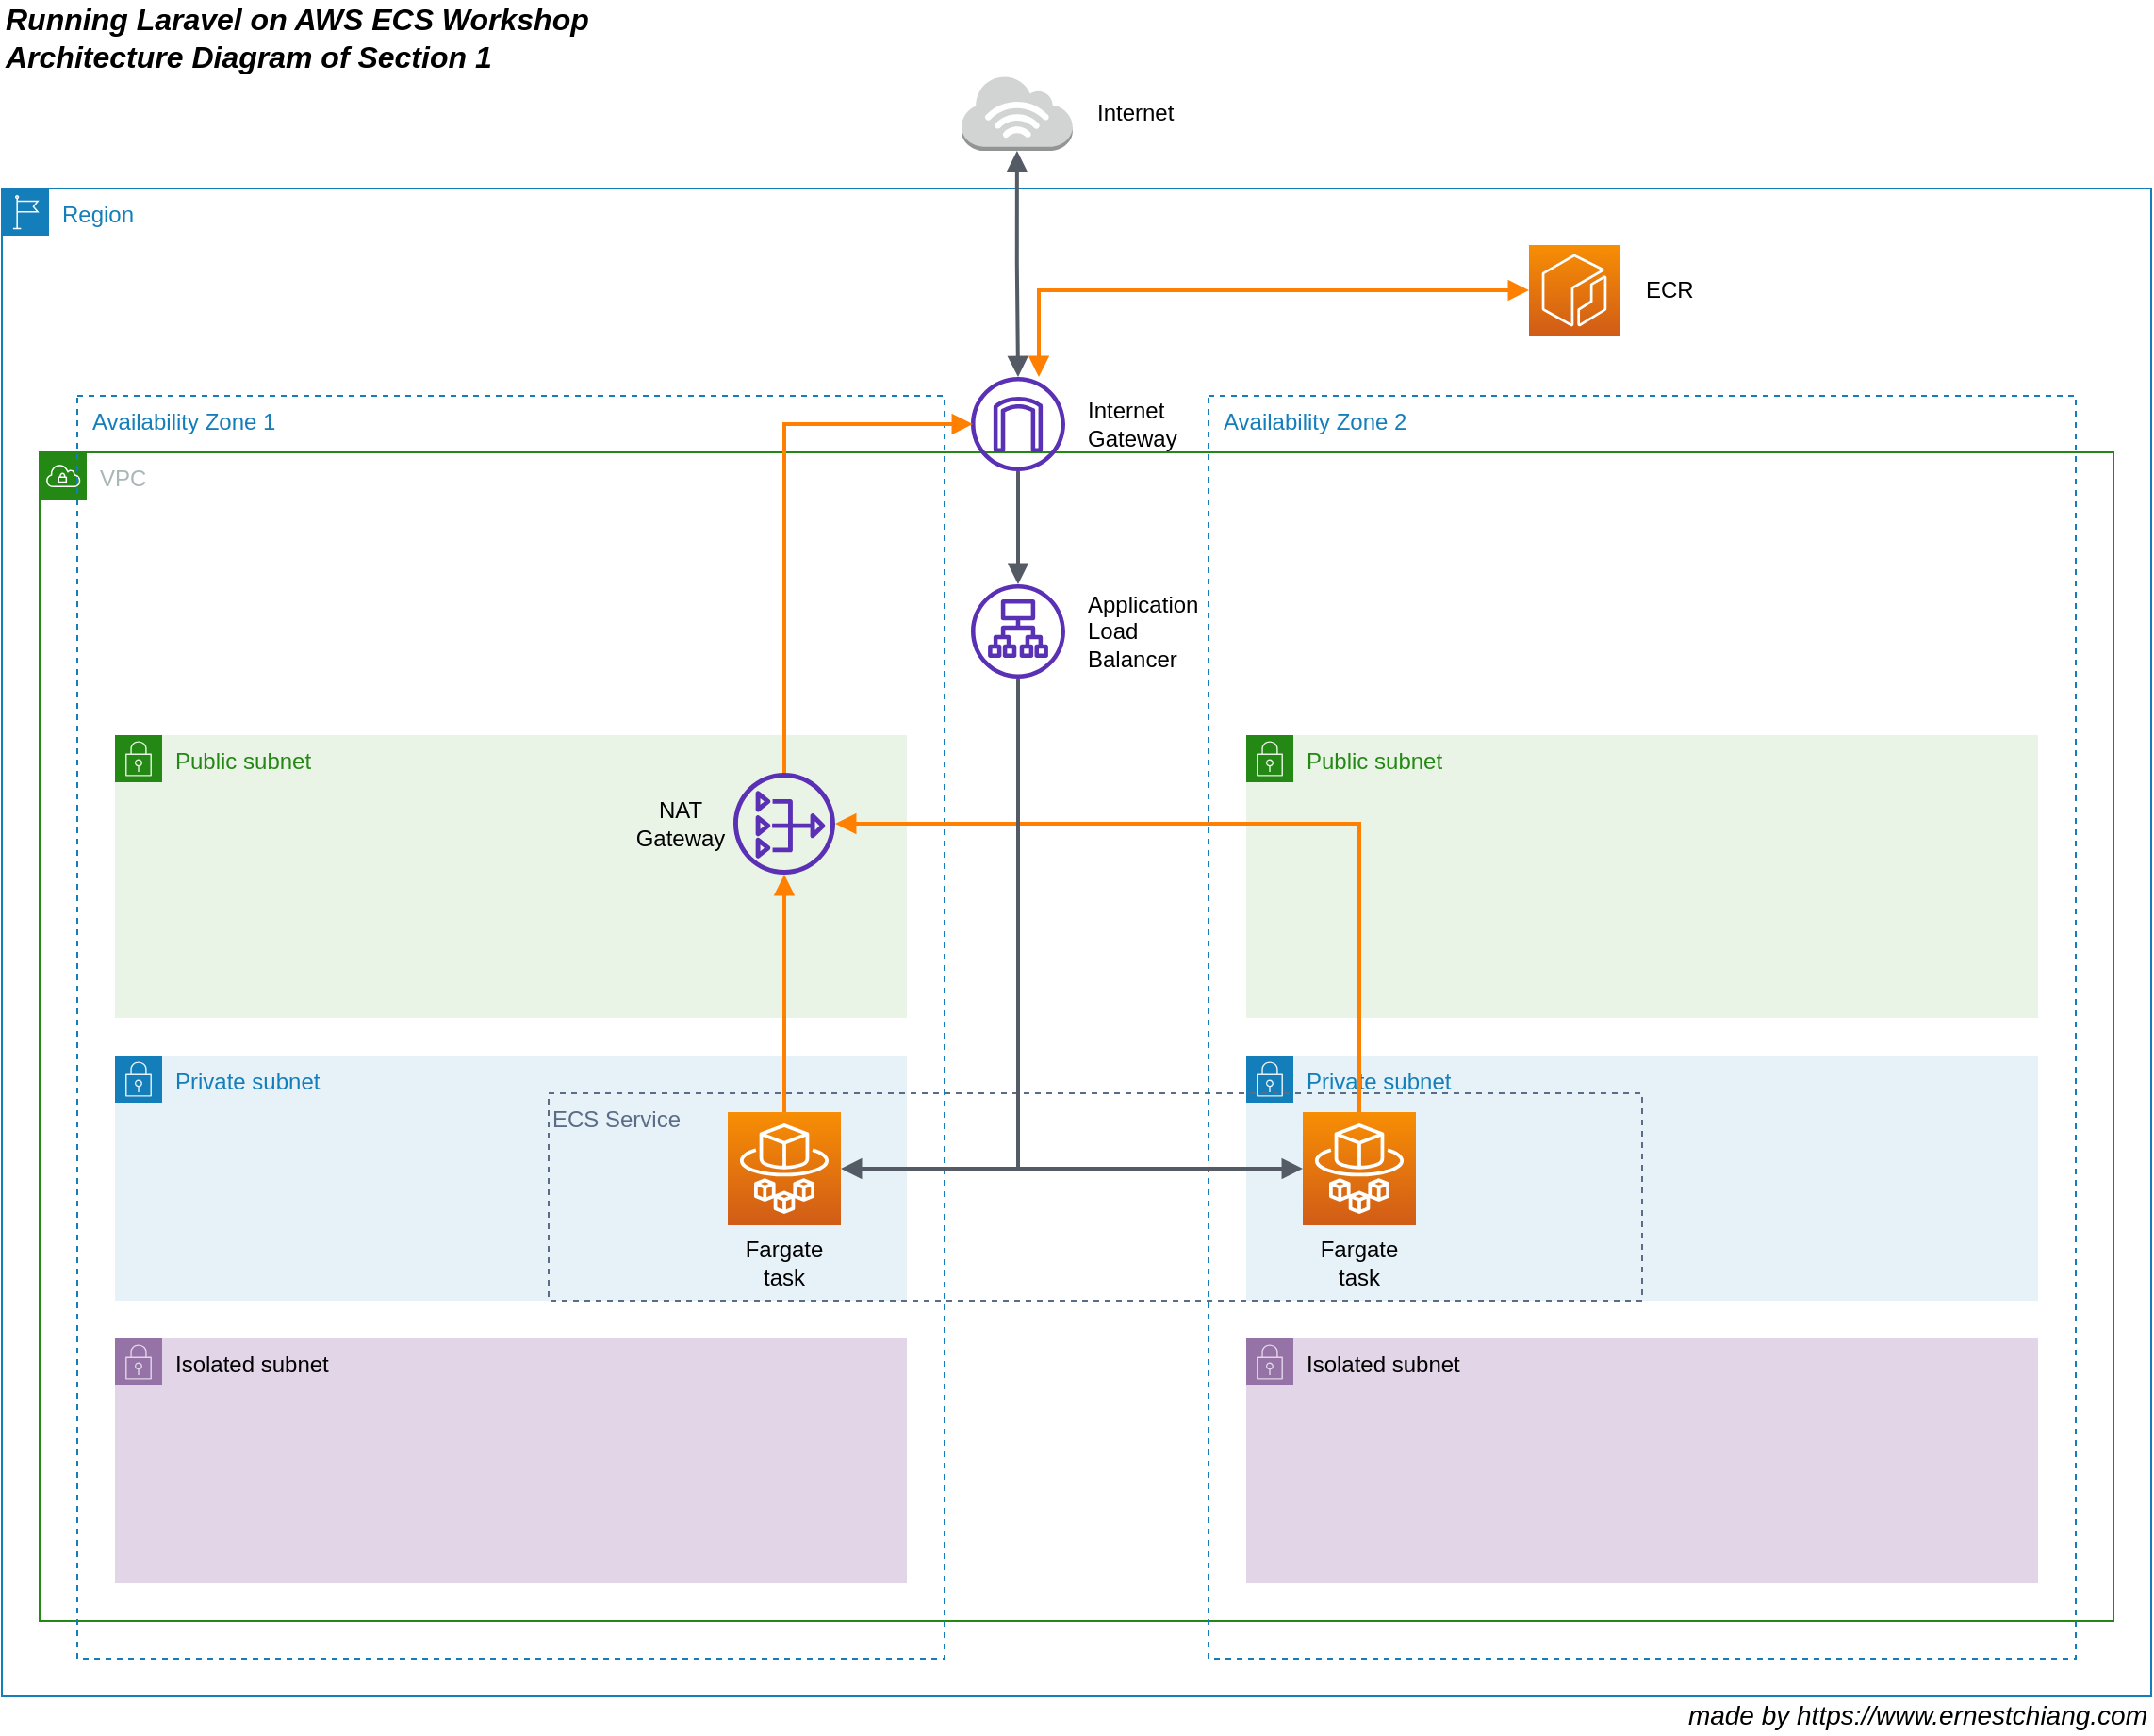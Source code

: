 <mxfile version="13.7.3" type="device"><diagram id="W_sO-s0YrB_RXeBc7aEj" name="Page-1"><mxGraphModel dx="1426" dy="980" grid="1" gridSize="10" guides="1" tooltips="1" connect="1" arrows="1" fold="1" page="1" pageScale="1" pageWidth="850" pageHeight="1100" math="0" shadow="0"><root><mxCell id="0"/><mxCell id="1" parent="0"/><mxCell id="at6KYlbyrC9-d_kE1n3b-4" value="Private subnet" style="points=[[0,0],[0.25,0],[0.5,0],[0.75,0],[1,0],[1,0.25],[1,0.5],[1,0.75],[1,1],[0.75,1],[0.5,1],[0.25,1],[0,1],[0,0.75],[0,0.5],[0,0.25]];outlineConnect=0;gradientColor=none;html=1;whiteSpace=wrap;fontSize=12;fontStyle=0;shape=mxgraph.aws4.group;grIcon=mxgraph.aws4.group_security_group;grStroke=0;strokeColor=#147EBA;fillColor=#E6F2F8;verticalAlign=top;align=left;spacingLeft=30;fontColor=#147EBA;dashed=0;" vertex="1" parent="1"><mxGeometry x="700" y="640" width="420" height="130" as="geometry"/></mxCell><mxCell id="at6KYlbyrC9-d_kE1n3b-2" value="Private subnet" style="points=[[0,0],[0.25,0],[0.5,0],[0.75,0],[1,0],[1,0.25],[1,0.5],[1,0.75],[1,1],[0.75,1],[0.5,1],[0.25,1],[0,1],[0,0.75],[0,0.5],[0,0.25]];outlineConnect=0;gradientColor=none;html=1;whiteSpace=wrap;fontSize=12;fontStyle=0;shape=mxgraph.aws4.group;grIcon=mxgraph.aws4.group_security_group;grStroke=0;strokeColor=#147EBA;fillColor=#E6F2F8;verticalAlign=top;align=left;spacingLeft=30;fontColor=#147EBA;dashed=0;" vertex="1" parent="1"><mxGeometry x="100" y="640" width="420" height="130" as="geometry"/></mxCell><mxCell id="V-0giHCqQG7LBAJLv8Gr-1" value="Region" style="points=[[0,0],[0.25,0],[0.5,0],[0.75,0],[1,0],[1,0.25],[1,0.5],[1,0.75],[1,1],[0.75,1],[0.5,1],[0.25,1],[0,1],[0,0.75],[0,0.5],[0,0.25]];outlineConnect=0;gradientColor=none;html=1;whiteSpace=wrap;fontSize=12;fontStyle=0;shape=mxgraph.aws4.group;grIcon=mxgraph.aws4.group_region;strokeColor=#147EBA;fillColor=none;verticalAlign=top;align=left;spacingLeft=30;fontColor=#147EBA;dashed=0;" parent="1" vertex="1"><mxGeometry x="40" y="180" width="1140" height="800" as="geometry"/></mxCell><mxCell id="V-0giHCqQG7LBAJLv8Gr-2" value="VPC" style="points=[[0,0],[0.25,0],[0.5,0],[0.75,0],[1,0],[1,0.25],[1,0.5],[1,0.75],[1,1],[0.75,1],[0.5,1],[0.25,1],[0,1],[0,0.75],[0,0.5],[0,0.25]];outlineConnect=0;gradientColor=none;html=1;whiteSpace=wrap;fontSize=12;fontStyle=0;shape=mxgraph.aws4.group;grIcon=mxgraph.aws4.group_vpc;strokeColor=#248814;fillColor=none;verticalAlign=top;align=left;spacingLeft=30;fontColor=#AAB7B8;dashed=0;" parent="1" vertex="1"><mxGeometry x="60" y="320" width="1100" height="620" as="geometry"/></mxCell><mxCell id="V-0giHCqQG7LBAJLv8Gr-5" value="  Availability Zone 1" style="fillColor=none;strokeColor=#147EBA;dashed=1;verticalAlign=top;fontStyle=0;fontColor=#147EBA;align=left;" parent="1" vertex="1"><mxGeometry x="80" y="290" width="460" height="670" as="geometry"/></mxCell><mxCell id="at6KYlbyrC9-d_kE1n3b-12" value="ECS Service" style="fillColor=none;strokeColor=#5A6C86;dashed=1;verticalAlign=top;fontStyle=0;fontColor=#5A6C86;align=left;" vertex="1" parent="1"><mxGeometry x="330" y="660" width="580" height="110" as="geometry"/></mxCell><mxCell id="V-0giHCqQG7LBAJLv8Gr-7" value="Public subnet" style="points=[[0,0],[0.25,0],[0.5,0],[0.75,0],[1,0],[1,0.25],[1,0.5],[1,0.75],[1,1],[0.75,1],[0.5,1],[0.25,1],[0,1],[0,0.75],[0,0.5],[0,0.25]];outlineConnect=0;gradientColor=none;html=1;whiteSpace=wrap;fontSize=12;fontStyle=0;shape=mxgraph.aws4.group;grIcon=mxgraph.aws4.group_security_group;grStroke=0;strokeColor=#248814;fillColor=#E9F3E6;verticalAlign=top;align=left;spacingLeft=30;fontColor=#248814;dashed=0;" parent="1" vertex="1"><mxGeometry x="100" y="470" width="420" height="150" as="geometry"/></mxCell><mxCell id="V-0giHCqQG7LBAJLv8Gr-13" value="" style="group" parent="1" vertex="1" connectable="0"><mxGeometry x="554" y="280" width="100" height="50" as="geometry"/></mxCell><mxCell id="V-0giHCqQG7LBAJLv8Gr-11" value="" style="outlineConnect=0;fontColor=#232F3E;fillColor=#5A30B5;dashed=0;verticalLabelPosition=bottom;verticalAlign=top;align=center;html=1;fontSize=12;fontStyle=0;aspect=fixed;pointerEvents=1;shape=mxgraph.aws4.internet_gateway;strokeColor=none;sketch=0;shadow=0;labelBackgroundColor=none;" parent="V-0giHCqQG7LBAJLv8Gr-13" vertex="1"><mxGeometry width="50" height="50" as="geometry"/></mxCell><mxCell id="V-0giHCqQG7LBAJLv8Gr-12" value="Internet Gateway" style="text;html=1;strokeColor=none;fillColor=none;align=left;verticalAlign=middle;whiteSpace=wrap;rounded=0;shadow=0;labelBackgroundColor=none;sketch=0;" parent="V-0giHCqQG7LBAJLv8Gr-13" vertex="1"><mxGeometry x="60" y="15" width="40" height="20" as="geometry"/></mxCell><mxCell id="V-0giHCqQG7LBAJLv8Gr-15" value="" style="group" parent="1" vertex="1" connectable="0"><mxGeometry x="554" y="390" width="95" height="50" as="geometry"/></mxCell><mxCell id="V-0giHCqQG7LBAJLv8Gr-10" value="" style="outlineConnect=0;fontColor=#232F3E;gradientColor=none;fillColor=#5A30B5;strokeColor=none;dashed=0;verticalLabelPosition=bottom;verticalAlign=top;align=center;html=1;fontSize=12;fontStyle=0;aspect=fixed;pointerEvents=1;shape=mxgraph.aws4.application_load_balancer;" parent="V-0giHCqQG7LBAJLv8Gr-15" vertex="1"><mxGeometry width="50" height="50" as="geometry"/></mxCell><mxCell id="V-0giHCqQG7LBAJLv8Gr-14" value="Application Load&lt;br&gt;&lt;div&gt;&lt;span&gt;Balancer&lt;/span&gt;&lt;/div&gt;" style="text;html=1;strokeColor=none;fillColor=none;align=left;verticalAlign=middle;whiteSpace=wrap;rounded=0;shadow=0;labelBackgroundColor=none;sketch=0;" parent="V-0giHCqQG7LBAJLv8Gr-15" vertex="1"><mxGeometry x="60" y="15" width="40" height="20" as="geometry"/></mxCell><mxCell id="V-0giHCqQG7LBAJLv8Gr-18" value="" style="group" parent="1" vertex="1" connectable="0"><mxGeometry x="549" y="120" width="110" height="40" as="geometry"/></mxCell><mxCell id="V-0giHCqQG7LBAJLv8Gr-16" value="" style="outlineConnect=0;dashed=0;verticalLabelPosition=bottom;verticalAlign=top;align=center;html=1;shape=mxgraph.aws3.internet_3;fillColor=#D2D3D3;gradientColor=none;shadow=0;labelBackgroundColor=none;sketch=0;strokeColor=#000000;" parent="V-0giHCqQG7LBAJLv8Gr-18" vertex="1"><mxGeometry width="58.89" height="40" as="geometry"/></mxCell><mxCell id="V-0giHCqQG7LBAJLv8Gr-17" value="Internet" style="text;html=1;strokeColor=none;fillColor=none;align=left;verticalAlign=middle;whiteSpace=wrap;rounded=0;shadow=0;labelBackgroundColor=none;sketch=0;" parent="V-0giHCqQG7LBAJLv8Gr-18" vertex="1"><mxGeometry x="70" y="10" width="40" height="20" as="geometry"/></mxCell><mxCell id="V-0giHCqQG7LBAJLv8Gr-19" value="" style="edgeStyle=orthogonalEdgeStyle;html=1;endArrow=block;elbow=vertical;startArrow=block;startFill=1;endFill=1;strokeColor=#545B64;rounded=0;exitX=0.5;exitY=1;exitDx=0;exitDy=0;exitPerimeter=0;strokeWidth=2;" parent="1" source="V-0giHCqQG7LBAJLv8Gr-16" target="V-0giHCqQG7LBAJLv8Gr-11" edge="1"><mxGeometry width="100" relative="1" as="geometry"><mxPoint x="604" y="210" as="sourcePoint"/><mxPoint x="704" y="210" as="targetPoint"/></mxGeometry></mxCell><mxCell id="V-0giHCqQG7LBAJLv8Gr-20" value="" style="edgeStyle=orthogonalEdgeStyle;html=1;endArrow=none;elbow=vertical;startArrow=block;startFill=1;strokeColor=#545B64;rounded=0;strokeWidth=2;" parent="1" source="V-0giHCqQG7LBAJLv8Gr-10" target="V-0giHCqQG7LBAJLv8Gr-11" edge="1"><mxGeometry width="100" relative="1" as="geometry"><mxPoint x="759" y="180" as="sourcePoint"/><mxPoint x="859" y="180" as="targetPoint"/></mxGeometry></mxCell><mxCell id="at6KYlbyrC9-d_kE1n3b-13" style="edgeStyle=orthogonalEdgeStyle;rounded=0;orthogonalLoop=1;jettySize=auto;html=1;endArrow=block;endFill=1;strokeWidth=2;fillColor=#ffe6cc;strokeColor=#FF8000;" edge="1" parent="1" source="V-0giHCqQG7LBAJLv8Gr-22" target="at6KYlbyrC9-d_kE1n3b-10"><mxGeometry relative="1" as="geometry"/></mxCell><mxCell id="V-0giHCqQG7LBAJLv8Gr-22" value="" style="outlineConnect=0;fontColor=#232F3E;gradientColor=#F78E04;gradientDirection=north;fillColor=#D05C17;strokeColor=#ffffff;dashed=0;verticalLabelPosition=bottom;verticalAlign=top;align=center;html=1;fontSize=12;fontStyle=0;aspect=fixed;shape=mxgraph.aws4.resourceIcon;resIcon=mxgraph.aws4.fargate;shadow=0;labelBackgroundColor=none;sketch=0;" parent="1" vertex="1"><mxGeometry x="425" y="670" width="60" height="60" as="geometry"/></mxCell><mxCell id="V-0giHCqQG7LBAJLv8Gr-23" value="Fargate&lt;br&gt;task" style="text;html=1;strokeColor=none;fillColor=none;align=center;verticalAlign=middle;whiteSpace=wrap;rounded=0;shadow=0;labelBackgroundColor=none;sketch=0;" parent="1" vertex="1"><mxGeometry x="435" y="740" width="40" height="20" as="geometry"/></mxCell><mxCell id="V-0giHCqQG7LBAJLv8Gr-27" value="" style="edgeStyle=orthogonalEdgeStyle;html=1;endArrow=none;elbow=vertical;startArrow=block;startFill=1;strokeColor=#545B64;rounded=0;strokeWidth=2;" parent="1" source="V-0giHCqQG7LBAJLv8Gr-22" edge="1" target="V-0giHCqQG7LBAJLv8Gr-10"><mxGeometry width="100" relative="1" as="geometry"><mxPoint x="301" y="500" as="sourcePoint"/><mxPoint x="301" y="440" as="targetPoint"/><Array as="points"><mxPoint x="579" y="700"/></Array></mxGeometry></mxCell><mxCell id="V-0giHCqQG7LBAJLv8Gr-28" value="made by https://www.ernestchiang.com" style="text;html=1;strokeColor=none;fillColor=none;align=right;verticalAlign=middle;whiteSpace=wrap;rounded=0;shadow=0;labelBackgroundColor=none;sketch=0;fontStyle=2;fontSize=14;" parent="1" vertex="1"><mxGeometry x="920" y="980" width="260" height="20" as="geometry"/></mxCell><mxCell id="at6KYlbyrC9-d_kE1n3b-1" value="  Availability Zone 2" style="fillColor=none;strokeColor=#147EBA;dashed=1;verticalAlign=top;fontStyle=0;fontColor=#147EBA;align=left;" vertex="1" parent="1"><mxGeometry x="680" y="290" width="460" height="670" as="geometry"/></mxCell><mxCell id="at6KYlbyrC9-d_kE1n3b-3" value="Public subnet" style="points=[[0,0],[0.25,0],[0.5,0],[0.75,0],[1,0],[1,0.25],[1,0.5],[1,0.75],[1,1],[0.75,1],[0.5,1],[0.25,1],[0,1],[0,0.75],[0,0.5],[0,0.25]];outlineConnect=0;gradientColor=none;html=1;whiteSpace=wrap;fontSize=12;fontStyle=0;shape=mxgraph.aws4.group;grIcon=mxgraph.aws4.group_security_group;grStroke=0;strokeColor=#248814;fillColor=#E9F3E6;verticalAlign=top;align=left;spacingLeft=30;fontColor=#248814;dashed=0;" vertex="1" parent="1"><mxGeometry x="700" y="470" width="420" height="150" as="geometry"/></mxCell><mxCell id="at6KYlbyrC9-d_kE1n3b-5" value="Isolated subnet" style="points=[[0,0],[0.25,0],[0.5,0],[0.75,0],[1,0],[1,0.25],[1,0.5],[1,0.75],[1,1],[0.75,1],[0.5,1],[0.25,1],[0,1],[0,0.75],[0,0.5],[0,0.25]];outlineConnect=0;html=1;whiteSpace=wrap;fontSize=12;fontStyle=0;shape=mxgraph.aws4.group;grIcon=mxgraph.aws4.group_security_group;grStroke=0;strokeColor=#9673a6;fillColor=#e1d5e7;verticalAlign=top;align=left;spacingLeft=30;dashed=0;shadow=0;" vertex="1" parent="1"><mxGeometry x="100" y="790" width="420" height="130" as="geometry"/></mxCell><mxCell id="at6KYlbyrC9-d_kE1n3b-6" value="Isolated subnet" style="points=[[0,0],[0.25,0],[0.5,0],[0.75,0],[1,0],[1,0.25],[1,0.5],[1,0.75],[1,1],[0.75,1],[0.5,1],[0.25,1],[0,1],[0,0.75],[0,0.5],[0,0.25]];outlineConnect=0;html=1;whiteSpace=wrap;fontSize=12;fontStyle=0;shape=mxgraph.aws4.group;grIcon=mxgraph.aws4.group_security_group;grStroke=0;strokeColor=#9673a6;fillColor=#e1d5e7;verticalAlign=top;align=left;spacingLeft=30;dashed=0;" vertex="1" parent="1"><mxGeometry x="700" y="790" width="420" height="130" as="geometry"/></mxCell><mxCell id="at6KYlbyrC9-d_kE1n3b-15" style="edgeStyle=orthogonalEdgeStyle;rounded=0;orthogonalLoop=1;jettySize=auto;html=1;endArrow=block;endFill=1;strokeWidth=2;fillColor=#ffe6cc;strokeColor=#FF8000;" edge="1" parent="1" source="at6KYlbyrC9-d_kE1n3b-7" target="at6KYlbyrC9-d_kE1n3b-10"><mxGeometry relative="1" as="geometry"><Array as="points"><mxPoint x="760" y="517"/></Array></mxGeometry></mxCell><mxCell id="at6KYlbyrC9-d_kE1n3b-7" value="" style="outlineConnect=0;fontColor=#232F3E;gradientColor=#F78E04;gradientDirection=north;fillColor=#D05C17;strokeColor=#ffffff;dashed=0;verticalLabelPosition=bottom;verticalAlign=top;align=center;html=1;fontSize=12;fontStyle=0;aspect=fixed;shape=mxgraph.aws4.resourceIcon;resIcon=mxgraph.aws4.fargate;shadow=0;labelBackgroundColor=none;sketch=0;" vertex="1" parent="1"><mxGeometry x="730" y="670" width="60" height="60" as="geometry"/></mxCell><mxCell id="at6KYlbyrC9-d_kE1n3b-8" value="Fargate&lt;br&gt;task" style="text;html=1;strokeColor=none;fillColor=none;align=center;verticalAlign=middle;whiteSpace=wrap;rounded=0;shadow=0;labelBackgroundColor=none;sketch=0;" vertex="1" parent="1"><mxGeometry x="740" y="740" width="40" height="20" as="geometry"/></mxCell><mxCell id="at6KYlbyrC9-d_kE1n3b-9" value="" style="edgeStyle=orthogonalEdgeStyle;html=1;endArrow=none;elbow=vertical;startArrow=block;startFill=1;strokeColor=#545B64;rounded=0;strokeWidth=2;" edge="1" parent="1" source="at6KYlbyrC9-d_kE1n3b-7" target="V-0giHCqQG7LBAJLv8Gr-10"><mxGeometry width="100" relative="1" as="geometry"><mxPoint x="495" y="715" as="sourcePoint"/><mxPoint x="589" y="450" as="targetPoint"/><Array as="points"><mxPoint x="579" y="700"/></Array></mxGeometry></mxCell><mxCell id="at6KYlbyrC9-d_kE1n3b-14" style="edgeStyle=orthogonalEdgeStyle;rounded=0;orthogonalLoop=1;jettySize=auto;html=1;entryX=0.02;entryY=0.5;entryDx=0;entryDy=0;entryPerimeter=0;endArrow=block;endFill=1;strokeWidth=2;fillColor=#ffe6cc;strokeColor=#FF8000;" edge="1" parent="1" source="at6KYlbyrC9-d_kE1n3b-10" target="V-0giHCqQG7LBAJLv8Gr-11"><mxGeometry relative="1" as="geometry"><Array as="points"><mxPoint x="455" y="305"/></Array></mxGeometry></mxCell><mxCell id="at6KYlbyrC9-d_kE1n3b-18" value="" style="group" vertex="1" connectable="0" parent="1"><mxGeometry x="380" y="490" width="102" height="54" as="geometry"/></mxCell><mxCell id="at6KYlbyrC9-d_kE1n3b-10" value="" style="outlineConnect=0;fontColor=#232F3E;gradientColor=none;fillColor=#5A30B5;strokeColor=none;dashed=0;verticalLabelPosition=bottom;verticalAlign=top;align=center;html=1;fontSize=12;fontStyle=0;aspect=fixed;pointerEvents=1;shape=mxgraph.aws4.nat_gateway;" vertex="1" parent="at6KYlbyrC9-d_kE1n3b-18"><mxGeometry x="48" width="54" height="54" as="geometry"/></mxCell><mxCell id="at6KYlbyrC9-d_kE1n3b-11" value="NAT Gateway" style="text;html=1;strokeColor=none;fillColor=none;align=center;verticalAlign=middle;whiteSpace=wrap;rounded=0;shadow=0;labelBackgroundColor=none;sketch=0;" vertex="1" parent="at6KYlbyrC9-d_kE1n3b-18"><mxGeometry y="17" width="40" height="20" as="geometry"/></mxCell><mxCell id="at6KYlbyrC9-d_kE1n3b-19" value="" style="group" vertex="1" connectable="0" parent="1"><mxGeometry x="850" y="210" width="100" height="48" as="geometry"/></mxCell><mxCell id="at6KYlbyrC9-d_kE1n3b-16" value="" style="outlineConnect=0;fontColor=#232F3E;gradientColor=#F78E04;gradientDirection=north;fillColor=#D05C17;strokeColor=#ffffff;dashed=0;verticalLabelPosition=bottom;verticalAlign=top;align=center;html=1;fontSize=12;fontStyle=0;aspect=fixed;shape=mxgraph.aws4.resourceIcon;resIcon=mxgraph.aws4.ecr;shadow=0;" vertex="1" parent="at6KYlbyrC9-d_kE1n3b-19"><mxGeometry width="48" height="48" as="geometry"/></mxCell><mxCell id="at6KYlbyrC9-d_kE1n3b-17" value="ECR" style="text;html=1;strokeColor=none;fillColor=none;align=left;verticalAlign=middle;whiteSpace=wrap;rounded=0;shadow=0;labelBackgroundColor=none;sketch=0;" vertex="1" parent="at6KYlbyrC9-d_kE1n3b-19"><mxGeometry x="60" y="14" width="40" height="20" as="geometry"/></mxCell><mxCell id="at6KYlbyrC9-d_kE1n3b-20" style="edgeStyle=orthogonalEdgeStyle;rounded=0;orthogonalLoop=1;jettySize=auto;html=1;endArrow=block;endFill=1;strokeWidth=2;startArrow=block;startFill=1;fillColor=#ffe6cc;strokeColor=#FF8000;" edge="1" parent="1" source="V-0giHCqQG7LBAJLv8Gr-11" target="at6KYlbyrC9-d_kE1n3b-16"><mxGeometry relative="1" as="geometry"><Array as="points"><mxPoint x="590" y="234"/></Array></mxGeometry></mxCell><mxCell id="at6KYlbyrC9-d_kE1n3b-21" value="Running Laravel on AWS ECS Workshop&lt;br style=&quot;font-size: 16px;&quot;&gt;Architecture Diagram of Section 1" style="text;html=1;strokeColor=none;fillColor=none;align=left;verticalAlign=middle;whiteSpace=wrap;rounded=0;shadow=0;labelBackgroundColor=none;sketch=0;fontStyle=3;fontSize=16;" vertex="1" parent="1"><mxGeometry x="40" y="80" width="340" height="40" as="geometry"/></mxCell></root></mxGraphModel></diagram></mxfile>